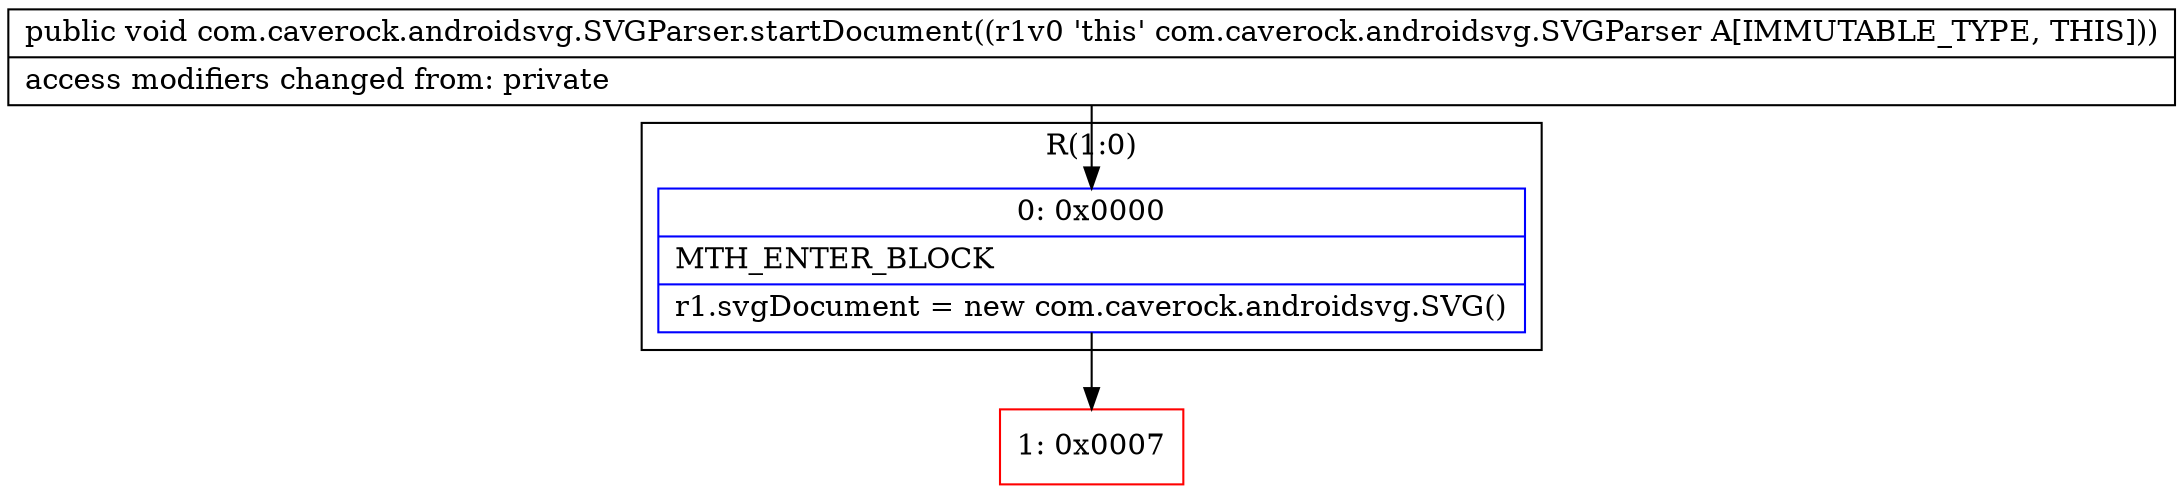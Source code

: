 digraph "CFG forcom.caverock.androidsvg.SVGParser.startDocument()V" {
subgraph cluster_Region_35482730 {
label = "R(1:0)";
node [shape=record,color=blue];
Node_0 [shape=record,label="{0\:\ 0x0000|MTH_ENTER_BLOCK\l|r1.svgDocument = new com.caverock.androidsvg.SVG()\l}"];
}
Node_1 [shape=record,color=red,label="{1\:\ 0x0007}"];
MethodNode[shape=record,label="{public void com.caverock.androidsvg.SVGParser.startDocument((r1v0 'this' com.caverock.androidsvg.SVGParser A[IMMUTABLE_TYPE, THIS]))  | access modifiers changed from: private\l}"];
MethodNode -> Node_0;
Node_0 -> Node_1;
}

